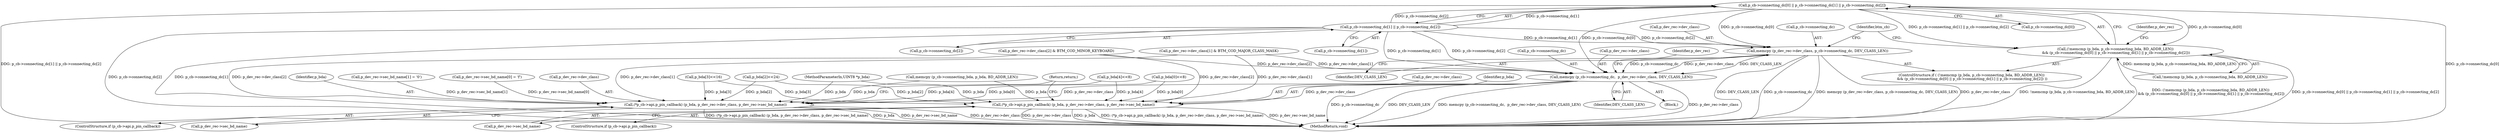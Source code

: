 digraph "0_Android_c677ee92595335233eb0e7b59809a1a94e7a678a_0@API" {
"1000290" [label="(Call,p_cb->connecting_dc[0] || p_cb->connecting_dc[1] || p_cb->connecting_dc[2])"];
"1000296" [label="(Call,p_cb->connecting_dc[1] || p_cb->connecting_dc[2])"];
"1000282" [label="(Call,(!memcmp (p_bda, p_cb->connecting_bda, BD_ADDR_LEN))\n && (p_cb->connecting_dc[0] || p_cb->connecting_dc[1] || p_cb->connecting_dc[2]))"];
"1000307" [label="(Call,memcpy (p_dev_rec->dev_class, p_cb->connecting_dc, DEV_CLASS_LEN))"];
"1000399" [label="(Call,memcpy (p_cb->connecting_dc,  p_dev_rec->dev_class, DEV_CLASS_LEN))"];
"1000427" [label="(Call,(*p_cb->api.p_pin_callback) (p_bda, p_dev_rec->dev_class, p_dev_rec->sec_bd_name))"];
"1000481" [label="(Call,(*p_cb->api.p_pin_callback) (p_bda, p_dev_rec->dev_class, p_dev_rec->sec_bd_name))"];
"1000481" [label="(Call,(*p_cb->api.p_pin_callback) (p_bda, p_dev_rec->dev_class, p_dev_rec->sec_bd_name))"];
"1000482" [label="(Identifier,p_bda)"];
"1000307" [label="(Call,memcpy (p_dev_rec->dev_class, p_cb->connecting_dc, DEV_CLASS_LEN))"];
"1000486" [label="(Call,p_dev_rec->sec_bd_name)"];
"1000490" [label="(MethodReturn,void)"];
"1000427" [label="(Call,(*p_cb->api.p_pin_callback) (p_bda, p_dev_rec->dev_class, p_dev_rec->sec_bd_name))"];
"1000475" [label="(ControlStructure,if (p_cb->api.p_pin_callback))"];
"1000311" [label="(Call,p_cb->connecting_dc)"];
"1000281" [label="(ControlStructure,if ( (!memcmp (p_bda, p_cb->connecting_bda, BD_ADDR_LEN))\n && (p_cb->connecting_dc[0] || p_cb->connecting_dc[1] || p_cb->connecting_dc[2]) ))"];
"1000314" [label="(Identifier,DEV_CLASS_LEN)"];
"1000297" [label="(Call,p_cb->connecting_dc[1])"];
"1000291" [label="(Call,p_cb->connecting_dc[0])"];
"1000360" [label="(Call,p_dev_rec->dev_class[1] & BTM_COD_MAJOR_CLASS_MASK)"];
"1000483" [label="(Call,p_dev_rec->dev_class)"];
"1000432" [label="(Call,p_dev_rec->sec_bd_name)"];
"1000406" [label="(Identifier,DEV_CLASS_LEN)"];
"1000290" [label="(Call,p_cb->connecting_dc[0] || p_cb->connecting_dc[1] || p_cb->connecting_dc[2])"];
"1000309" [label="(Identifier,p_dev_rec)"];
"1000147" [label="(Call,p_bda[2]<<24)"];
"1000390" [label="(Block,)"];
"1000308" [label="(Call,p_dev_rec->dev_class)"];
"1000138" [label="(Call,p_bda[0]<<8)"];
"1000393" [label="(Call,memcpy (p_cb->connecting_bda, p_bda, BD_ADDR_LEN))"];
"1000153" [label="(Call,p_bda[3]<<16)"];
"1000410" [label="(Identifier,p_dev_rec)"];
"1000489" [label="(Return,return;)"];
"1000159" [label="(Call,p_bda[4]<<8)"];
"1000461" [label="(Call,p_dev_rec->sec_bd_name[1] = '0')"];
"1000421" [label="(ControlStructure,if (p_cb->api.p_pin_callback))"];
"1000429" [label="(Call,p_dev_rec->dev_class)"];
"1000428" [label="(Identifier,p_bda)"];
"1000282" [label="(Call,(!memcmp (p_bda, p_cb->connecting_bda, BD_ADDR_LEN))\n && (p_cb->connecting_dc[0] || p_cb->connecting_dc[1] || p_cb->connecting_dc[2]))"];
"1000400" [label="(Call,p_cb->connecting_dc)"];
"1000454" [label="(Call,p_dev_rec->sec_bd_name[0] = 'f')"];
"1000399" [label="(Call,memcpy (p_cb->connecting_dc,  p_dev_rec->dev_class, DEV_CLASS_LEN))"];
"1000283" [label="(Call,!memcmp (p_bda, p_cb->connecting_bda, BD_ADDR_LEN))"];
"1000368" [label="(Call,p_dev_rec->dev_class[2] & BTM_COD_MINOR_KEYBOARD)"];
"1000403" [label="(Call,p_dev_rec->dev_class)"];
"1000123" [label="(MethodParameterIn,UINT8 *p_bda)"];
"1000302" [label="(Call,p_cb->connecting_dc[2])"];
"1000318" [label="(Identifier,btm_cb)"];
"1000296" [label="(Call,p_cb->connecting_dc[1] || p_cb->connecting_dc[2])"];
"1000290" -> "1000282"  [label="AST: "];
"1000290" -> "1000291"  [label="CFG: "];
"1000290" -> "1000296"  [label="CFG: "];
"1000291" -> "1000290"  [label="AST: "];
"1000296" -> "1000290"  [label="AST: "];
"1000282" -> "1000290"  [label="CFG: "];
"1000290" -> "1000490"  [label="DDG: p_cb->connecting_dc[0]"];
"1000290" -> "1000490"  [label="DDG: p_cb->connecting_dc[1] || p_cb->connecting_dc[2]"];
"1000290" -> "1000282"  [label="DDG: p_cb->connecting_dc[0]"];
"1000290" -> "1000282"  [label="DDG: p_cb->connecting_dc[1] || p_cb->connecting_dc[2]"];
"1000296" -> "1000290"  [label="DDG: p_cb->connecting_dc[1]"];
"1000296" -> "1000290"  [label="DDG: p_cb->connecting_dc[2]"];
"1000290" -> "1000307"  [label="DDG: p_cb->connecting_dc[0]"];
"1000290" -> "1000399"  [label="DDG: p_cb->connecting_dc[0]"];
"1000296" -> "1000297"  [label="CFG: "];
"1000296" -> "1000302"  [label="CFG: "];
"1000297" -> "1000296"  [label="AST: "];
"1000302" -> "1000296"  [label="AST: "];
"1000296" -> "1000490"  [label="DDG: p_cb->connecting_dc[2]"];
"1000296" -> "1000490"  [label="DDG: p_cb->connecting_dc[1]"];
"1000296" -> "1000307"  [label="DDG: p_cb->connecting_dc[2]"];
"1000296" -> "1000307"  [label="DDG: p_cb->connecting_dc[1]"];
"1000296" -> "1000399"  [label="DDG: p_cb->connecting_dc[2]"];
"1000296" -> "1000399"  [label="DDG: p_cb->connecting_dc[1]"];
"1000282" -> "1000281"  [label="AST: "];
"1000282" -> "1000283"  [label="CFG: "];
"1000283" -> "1000282"  [label="AST: "];
"1000309" -> "1000282"  [label="CFG: "];
"1000318" -> "1000282"  [label="CFG: "];
"1000282" -> "1000490"  [label="DDG: (!memcmp (p_bda, p_cb->connecting_bda, BD_ADDR_LEN))\n && (p_cb->connecting_dc[0] || p_cb->connecting_dc[1] || p_cb->connecting_dc[2])"];
"1000282" -> "1000490"  [label="DDG: p_cb->connecting_dc[0] || p_cb->connecting_dc[1] || p_cb->connecting_dc[2]"];
"1000282" -> "1000490"  [label="DDG: !memcmp (p_bda, p_cb->connecting_bda, BD_ADDR_LEN)"];
"1000283" -> "1000282"  [label="DDG: memcmp (p_bda, p_cb->connecting_bda, BD_ADDR_LEN)"];
"1000307" -> "1000281"  [label="AST: "];
"1000307" -> "1000314"  [label="CFG: "];
"1000308" -> "1000307"  [label="AST: "];
"1000311" -> "1000307"  [label="AST: "];
"1000314" -> "1000307"  [label="AST: "];
"1000318" -> "1000307"  [label="CFG: "];
"1000307" -> "1000490"  [label="DDG: p_cb->connecting_dc"];
"1000307" -> "1000490"  [label="DDG: memcpy (p_dev_rec->dev_class, p_cb->connecting_dc, DEV_CLASS_LEN)"];
"1000307" -> "1000490"  [label="DDG: p_dev_rec->dev_class"];
"1000307" -> "1000490"  [label="DDG: DEV_CLASS_LEN"];
"1000307" -> "1000399"  [label="DDG: p_cb->connecting_dc"];
"1000307" -> "1000399"  [label="DDG: p_dev_rec->dev_class"];
"1000307" -> "1000399"  [label="DDG: DEV_CLASS_LEN"];
"1000399" -> "1000390"  [label="AST: "];
"1000399" -> "1000406"  [label="CFG: "];
"1000400" -> "1000399"  [label="AST: "];
"1000403" -> "1000399"  [label="AST: "];
"1000406" -> "1000399"  [label="AST: "];
"1000410" -> "1000399"  [label="CFG: "];
"1000399" -> "1000490"  [label="DDG: p_dev_rec->dev_class"];
"1000399" -> "1000490"  [label="DDG: p_cb->connecting_dc"];
"1000399" -> "1000490"  [label="DDG: DEV_CLASS_LEN"];
"1000399" -> "1000490"  [label="DDG: memcpy (p_cb->connecting_dc,  p_dev_rec->dev_class, DEV_CLASS_LEN)"];
"1000368" -> "1000399"  [label="DDG: p_dev_rec->dev_class[2]"];
"1000360" -> "1000399"  [label="DDG: p_dev_rec->dev_class[1]"];
"1000399" -> "1000427"  [label="DDG: p_dev_rec->dev_class"];
"1000399" -> "1000481"  [label="DDG: p_dev_rec->dev_class"];
"1000427" -> "1000421"  [label="AST: "];
"1000427" -> "1000432"  [label="CFG: "];
"1000428" -> "1000427"  [label="AST: "];
"1000429" -> "1000427"  [label="AST: "];
"1000432" -> "1000427"  [label="AST: "];
"1000489" -> "1000427"  [label="CFG: "];
"1000427" -> "1000490"  [label="DDG: p_bda"];
"1000427" -> "1000490"  [label="DDG: (*p_cb->api.p_pin_callback) (p_bda, p_dev_rec->dev_class, p_dev_rec->sec_bd_name)"];
"1000427" -> "1000490"  [label="DDG: p_dev_rec->sec_bd_name"];
"1000427" -> "1000490"  [label="DDG: p_dev_rec->dev_class"];
"1000393" -> "1000427"  [label="DDG: p_bda"];
"1000159" -> "1000427"  [label="DDG: p_bda[4]"];
"1000147" -> "1000427"  [label="DDG: p_bda[2]"];
"1000153" -> "1000427"  [label="DDG: p_bda[3]"];
"1000138" -> "1000427"  [label="DDG: p_bda[0]"];
"1000123" -> "1000427"  [label="DDG: p_bda"];
"1000368" -> "1000427"  [label="DDG: p_dev_rec->dev_class[2]"];
"1000360" -> "1000427"  [label="DDG: p_dev_rec->dev_class[1]"];
"1000481" -> "1000475"  [label="AST: "];
"1000481" -> "1000486"  [label="CFG: "];
"1000482" -> "1000481"  [label="AST: "];
"1000483" -> "1000481"  [label="AST: "];
"1000486" -> "1000481"  [label="AST: "];
"1000489" -> "1000481"  [label="CFG: "];
"1000481" -> "1000490"  [label="DDG: p_dev_rec->sec_bd_name"];
"1000481" -> "1000490"  [label="DDG: p_dev_rec->dev_class"];
"1000481" -> "1000490"  [label="DDG: (*p_cb->api.p_pin_callback) (p_bda, p_dev_rec->dev_class, p_dev_rec->sec_bd_name)"];
"1000481" -> "1000490"  [label="DDG: p_bda"];
"1000393" -> "1000481"  [label="DDG: p_bda"];
"1000159" -> "1000481"  [label="DDG: p_bda[4]"];
"1000147" -> "1000481"  [label="DDG: p_bda[2]"];
"1000153" -> "1000481"  [label="DDG: p_bda[3]"];
"1000138" -> "1000481"  [label="DDG: p_bda[0]"];
"1000123" -> "1000481"  [label="DDG: p_bda"];
"1000368" -> "1000481"  [label="DDG: p_dev_rec->dev_class[2]"];
"1000360" -> "1000481"  [label="DDG: p_dev_rec->dev_class[1]"];
"1000454" -> "1000481"  [label="DDG: p_dev_rec->sec_bd_name[0]"];
"1000461" -> "1000481"  [label="DDG: p_dev_rec->sec_bd_name[1]"];
}

